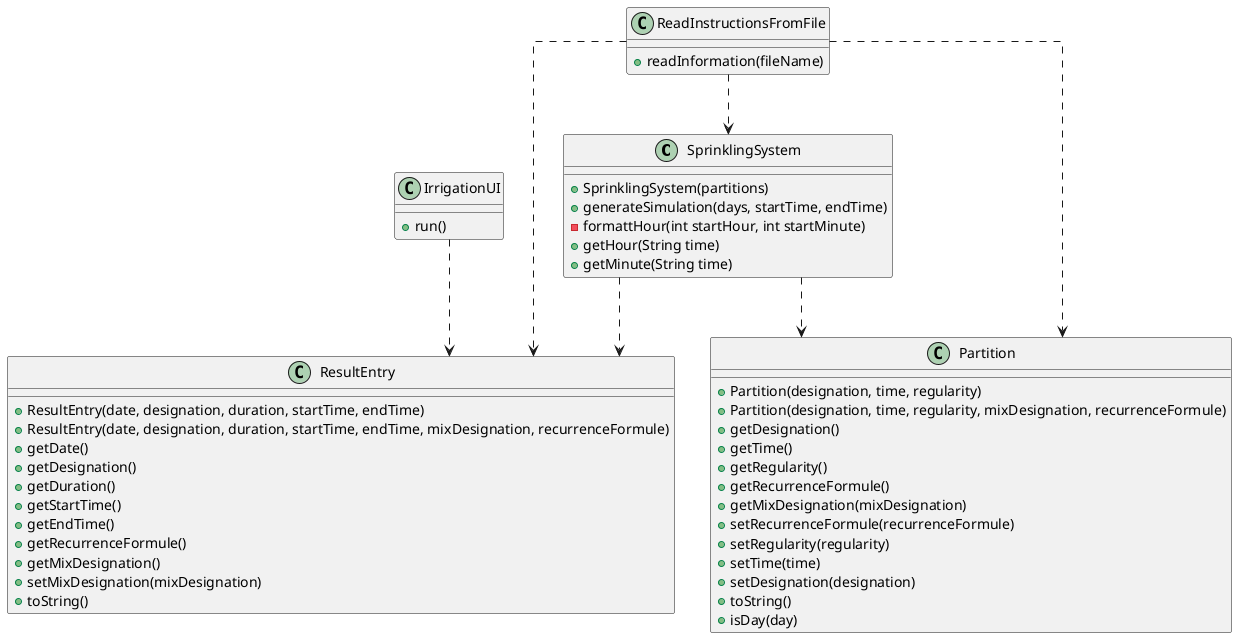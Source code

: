 @startuml
'https://plantuml.com/class-diagram

skinparam linetype ortho

Class SprinklingSystem{
+ SprinklingSystem(partitions)
+ generateSimulation(days, startTime, endTime)
- formattHour(int startHour, int startMinute)
+ getHour(String time)
+ getMinute(String time)
}

Class ResultEntry{
+ ResultEntry(date, designation, duration, startTime, endTime)
+ ResultEntry(date, designation, duration, startTime, endTime, mixDesignation, recurrenceFormule)
+ getDate()
+ getDesignation()
+ getDuration()
+ getStartTime()
+ getEndTime()
+ getRecurrenceFormule()
+ getMixDesignation()
+ setMixDesignation(mixDesignation)
+ toString()
}

Class Partition{
+ Partition(designation, time, regularity)
+ Partition(designation, time, regularity, mixDesignation, recurrenceFormule)
+ getDesignation()
+ getTime()
+ getRegularity()
+ getRecurrenceFormule()
+ getMixDesignation(mixDesignation)
+ setRecurrenceFormule(recurrenceFormule)
+ setRegularity(regularity)
+ setTime(time)
+ setDesignation(designation)
+ toString()
+ isDay(day)
}

Class ReadInstructionsFromFile{
+ readInformation(fileName)
}

Class IrrigationUI{
+ run()
}


ReadInstructionsFromFile ..> SprinklingSystem
ReadInstructionsFromFile ..> ResultEntry
IrrigationUI ..> ResultEntry
SprinklingSystem ..> ResultEntry
ReadInstructionsFromFile ..> Partition
SprinklingSystem ..> Partition

@enduml